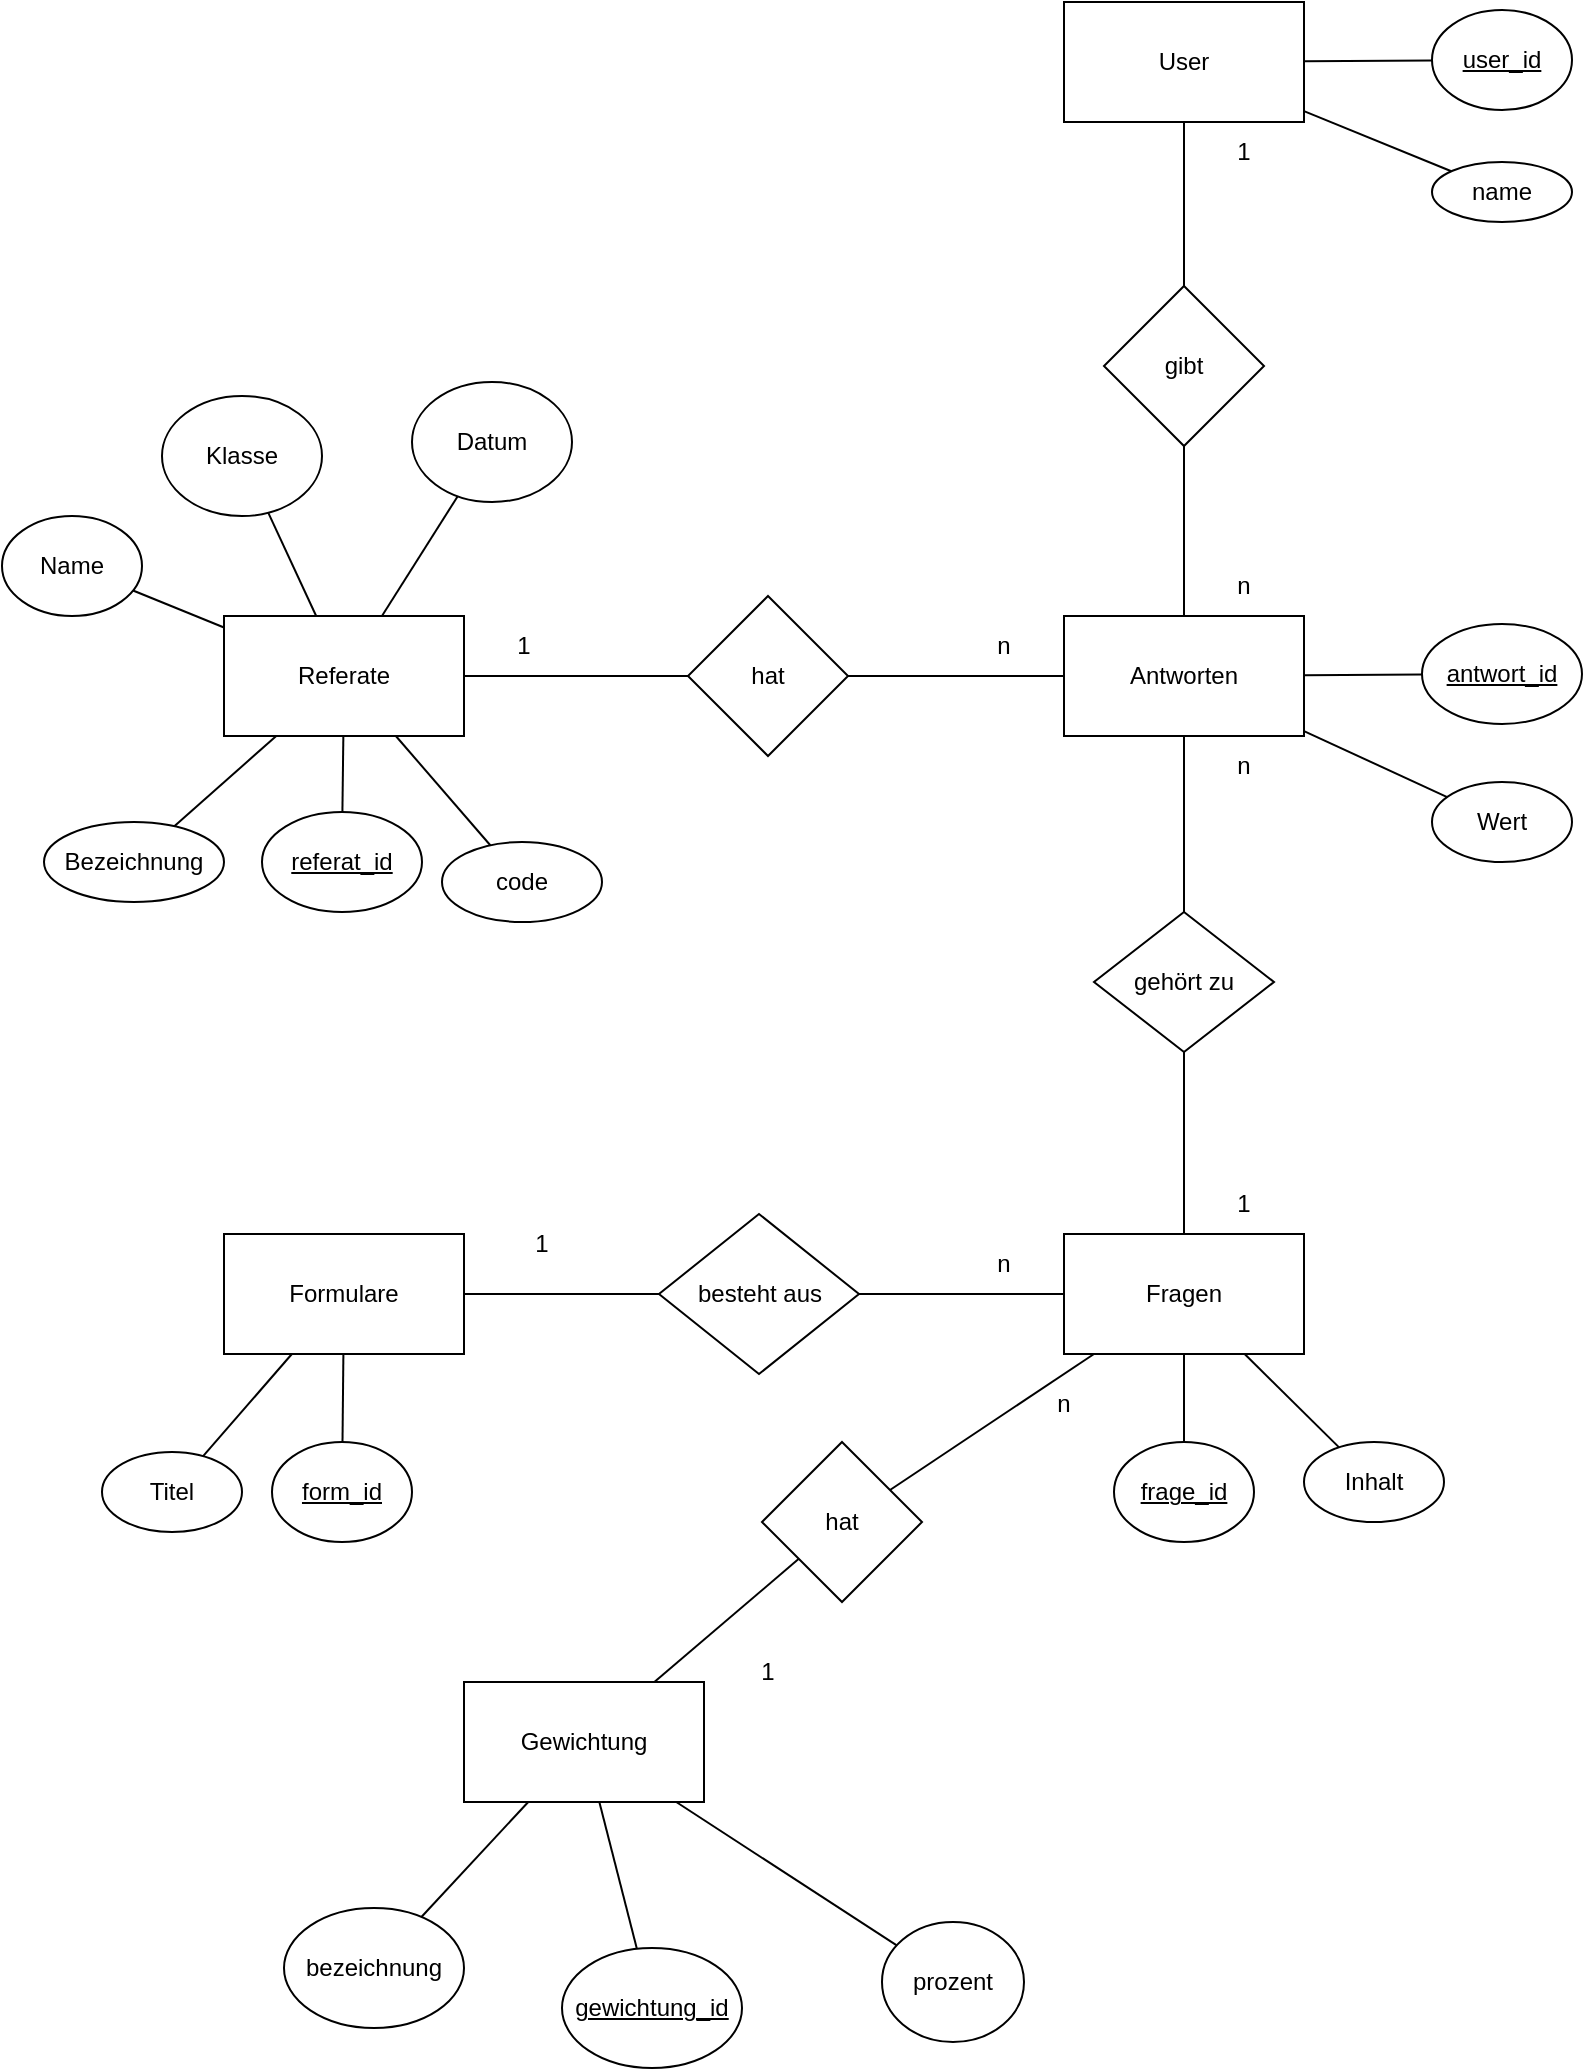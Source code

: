 <mxfile version="20.3.0" type="device"><diagram id="C5RBs43oDa-KdzZeNtuy" name="Page-1"><mxGraphModel dx="946" dy="672" grid="1" gridSize="10" guides="1" tooltips="1" connect="1" arrows="1" fold="1" page="1" pageScale="1" pageWidth="827" pageHeight="1169" math="0" shadow="0"><root><mxCell id="WIyWlLk6GJQsqaUBKTNV-0"/><mxCell id="WIyWlLk6GJQsqaUBKTNV-1" parent="WIyWlLk6GJQsqaUBKTNV-0"/><mxCell id="B7AB8cTv4dYOKXibvUd8-3" value="Referate" style="rounded=0;whiteSpace=wrap;html=1;" parent="WIyWlLk6GJQsqaUBKTNV-1" vertex="1"><mxGeometry x="141" y="317" width="120" height="60" as="geometry"/></mxCell><mxCell id="B7AB8cTv4dYOKXibvUd8-6" value="Antworten" style="rounded=0;whiteSpace=wrap;html=1;" parent="WIyWlLk6GJQsqaUBKTNV-1" vertex="1"><mxGeometry x="561" y="317" width="120" height="60" as="geometry"/></mxCell><mxCell id="B7AB8cTv4dYOKXibvUd8-8" value="Formulare" style="rounded=0;whiteSpace=wrap;html=1;" parent="WIyWlLk6GJQsqaUBKTNV-1" vertex="1"><mxGeometry x="141" y="626" width="120" height="60" as="geometry"/></mxCell><mxCell id="B7AB8cTv4dYOKXibvUd8-9" value="Fragen" style="rounded=0;whiteSpace=wrap;html=1;" parent="WIyWlLk6GJQsqaUBKTNV-1" vertex="1"><mxGeometry x="561" y="626" width="120" height="60" as="geometry"/></mxCell><mxCell id="B7AB8cTv4dYOKXibvUd8-10" value="besteht aus" style="rhombus;whiteSpace=wrap;html=1;" parent="WIyWlLk6GJQsqaUBKTNV-1" vertex="1"><mxGeometry x="358.5" y="616" width="100" height="80" as="geometry"/></mxCell><mxCell id="B7AB8cTv4dYOKXibvUd8-11" value="" style="endArrow=none;html=1;rounded=0;" parent="WIyWlLk6GJQsqaUBKTNV-1" source="B7AB8cTv4dYOKXibvUd8-8" target="B7AB8cTv4dYOKXibvUd8-10" edge="1"><mxGeometry width="50" height="50" relative="1" as="geometry"><mxPoint x="390" y="566" as="sourcePoint"/><mxPoint x="440" y="516" as="targetPoint"/></mxGeometry></mxCell><mxCell id="B7AB8cTv4dYOKXibvUd8-12" value="" style="endArrow=none;html=1;rounded=0;" parent="WIyWlLk6GJQsqaUBKTNV-1" source="B7AB8cTv4dYOKXibvUd8-10" target="B7AB8cTv4dYOKXibvUd8-9" edge="1"><mxGeometry width="50" height="50" relative="1" as="geometry"><mxPoint x="390" y="566" as="sourcePoint"/><mxPoint x="440" y="516" as="targetPoint"/></mxGeometry></mxCell><mxCell id="B7AB8cTv4dYOKXibvUd8-13" value="gehört zu" style="rhombus;whiteSpace=wrap;html=1;" parent="WIyWlLk6GJQsqaUBKTNV-1" vertex="1"><mxGeometry x="576" y="465" width="90" height="70" as="geometry"/></mxCell><mxCell id="B7AB8cTv4dYOKXibvUd8-14" value="" style="endArrow=none;html=1;rounded=0;" parent="WIyWlLk6GJQsqaUBKTNV-1" source="B7AB8cTv4dYOKXibvUd8-13" target="B7AB8cTv4dYOKXibvUd8-6" edge="1"><mxGeometry width="50" height="50" relative="1" as="geometry"><mxPoint x="390" y="477" as="sourcePoint"/><mxPoint x="440" y="427" as="targetPoint"/></mxGeometry></mxCell><mxCell id="B7AB8cTv4dYOKXibvUd8-15" value="" style="endArrow=none;html=1;rounded=0;" parent="WIyWlLk6GJQsqaUBKTNV-1" source="B7AB8cTv4dYOKXibvUd8-13" target="B7AB8cTv4dYOKXibvUd8-9" edge="1"><mxGeometry width="50" height="50" relative="1" as="geometry"><mxPoint x="390" y="477" as="sourcePoint"/><mxPoint x="440" y="427" as="targetPoint"/></mxGeometry></mxCell><mxCell id="B7AB8cTv4dYOKXibvUd8-16" value="hat" style="rhombus;whiteSpace=wrap;html=1;" parent="WIyWlLk6GJQsqaUBKTNV-1" vertex="1"><mxGeometry x="373" y="307" width="80" height="80" as="geometry"/></mxCell><mxCell id="B7AB8cTv4dYOKXibvUd8-17" value="" style="endArrow=none;html=1;rounded=0;" parent="WIyWlLk6GJQsqaUBKTNV-1" source="B7AB8cTv4dYOKXibvUd8-16" target="B7AB8cTv4dYOKXibvUd8-6" edge="1"><mxGeometry width="50" height="50" relative="1" as="geometry"><mxPoint x="390" y="477" as="sourcePoint"/><mxPoint x="440" y="427" as="targetPoint"/></mxGeometry></mxCell><mxCell id="B7AB8cTv4dYOKXibvUd8-18" value="" style="endArrow=none;html=1;rounded=0;" parent="WIyWlLk6GJQsqaUBKTNV-1" source="B7AB8cTv4dYOKXibvUd8-3" target="B7AB8cTv4dYOKXibvUd8-16" edge="1"><mxGeometry width="50" height="50" relative="1" as="geometry"><mxPoint x="390" y="477" as="sourcePoint"/><mxPoint x="440" y="427" as="targetPoint"/></mxGeometry></mxCell><mxCell id="B7AB8cTv4dYOKXibvUd8-19" value="User" style="rounded=0;whiteSpace=wrap;html=1;" parent="WIyWlLk6GJQsqaUBKTNV-1" vertex="1"><mxGeometry x="561" y="10" width="120" height="60" as="geometry"/></mxCell><mxCell id="B7AB8cTv4dYOKXibvUd8-20" value="gibt" style="rhombus;whiteSpace=wrap;html=1;" parent="WIyWlLk6GJQsqaUBKTNV-1" vertex="1"><mxGeometry x="581" y="152" width="80" height="80" as="geometry"/></mxCell><mxCell id="B7AB8cTv4dYOKXibvUd8-21" value="" style="endArrow=none;html=1;rounded=0;" parent="WIyWlLk6GJQsqaUBKTNV-1" source="B7AB8cTv4dYOKXibvUd8-20" target="B7AB8cTv4dYOKXibvUd8-19" edge="1"><mxGeometry width="50" height="50" relative="1" as="geometry"><mxPoint x="390" y="457" as="sourcePoint"/><mxPoint x="440" y="407" as="targetPoint"/></mxGeometry></mxCell><mxCell id="B7AB8cTv4dYOKXibvUd8-22" value="" style="endArrow=none;html=1;rounded=0;" parent="WIyWlLk6GJQsqaUBKTNV-1" source="B7AB8cTv4dYOKXibvUd8-6" target="B7AB8cTv4dYOKXibvUd8-20" edge="1"><mxGeometry width="50" height="50" relative="1" as="geometry"><mxPoint x="390" y="387" as="sourcePoint"/><mxPoint x="440" y="337" as="targetPoint"/></mxGeometry></mxCell><mxCell id="B7AB8cTv4dYOKXibvUd8-23" value="1" style="text;html=1;strokeColor=none;fillColor=none;align=center;verticalAlign=middle;whiteSpace=wrap;rounded=0;" parent="WIyWlLk6GJQsqaUBKTNV-1" vertex="1"><mxGeometry x="270" y="616" width="60" height="30" as="geometry"/></mxCell><mxCell id="B7AB8cTv4dYOKXibvUd8-24" value="n" style="text;html=1;strokeColor=none;fillColor=none;align=center;verticalAlign=middle;whiteSpace=wrap;rounded=0;" parent="WIyWlLk6GJQsqaUBKTNV-1" vertex="1"><mxGeometry x="501" y="626" width="60" height="30" as="geometry"/></mxCell><mxCell id="B7AB8cTv4dYOKXibvUd8-25" value="1" style="text;html=1;strokeColor=none;fillColor=none;align=center;verticalAlign=middle;whiteSpace=wrap;rounded=0;" parent="WIyWlLk6GJQsqaUBKTNV-1" vertex="1"><mxGeometry x="621" y="596" width="60" height="30" as="geometry"/></mxCell><mxCell id="B7AB8cTv4dYOKXibvUd8-26" value="n" style="text;html=1;strokeColor=none;fillColor=none;align=center;verticalAlign=middle;whiteSpace=wrap;rounded=0;" parent="WIyWlLk6GJQsqaUBKTNV-1" vertex="1"><mxGeometry x="621" y="377" width="60" height="30" as="geometry"/></mxCell><mxCell id="B7AB8cTv4dYOKXibvUd8-27" value="1" style="text;html=1;strokeColor=none;fillColor=none;align=center;verticalAlign=middle;whiteSpace=wrap;rounded=0;" parent="WIyWlLk6GJQsqaUBKTNV-1" vertex="1"><mxGeometry x="261" y="317" width="60" height="30" as="geometry"/></mxCell><mxCell id="B7AB8cTv4dYOKXibvUd8-28" value="n" style="text;html=1;strokeColor=none;fillColor=none;align=center;verticalAlign=middle;whiteSpace=wrap;rounded=0;" parent="WIyWlLk6GJQsqaUBKTNV-1" vertex="1"><mxGeometry x="501" y="317" width="60" height="30" as="geometry"/></mxCell><mxCell id="B7AB8cTv4dYOKXibvUd8-29" value="1" style="text;html=1;strokeColor=none;fillColor=none;align=center;verticalAlign=middle;whiteSpace=wrap;rounded=0;" parent="WIyWlLk6GJQsqaUBKTNV-1" vertex="1"><mxGeometry x="621" y="70" width="60" height="30" as="geometry"/></mxCell><mxCell id="B7AB8cTv4dYOKXibvUd8-30" value="n" style="text;html=1;strokeColor=none;fillColor=none;align=center;verticalAlign=middle;whiteSpace=wrap;rounded=0;" parent="WIyWlLk6GJQsqaUBKTNV-1" vertex="1"><mxGeometry x="621" y="287" width="60" height="30" as="geometry"/></mxCell><mxCell id="B7AB8cTv4dYOKXibvUd8-31" value="&lt;u&gt;form_id&lt;/u&gt;" style="ellipse;whiteSpace=wrap;html=1;" parent="WIyWlLk6GJQsqaUBKTNV-1" vertex="1"><mxGeometry x="165" y="730" width="70" height="50" as="geometry"/></mxCell><mxCell id="B7AB8cTv4dYOKXibvUd8-33" value="&lt;u&gt;frage_id&lt;/u&gt;" style="ellipse;whiteSpace=wrap;html=1;" parent="WIyWlLk6GJQsqaUBKTNV-1" vertex="1"><mxGeometry x="586" y="730" width="70" height="50" as="geometry"/></mxCell><mxCell id="B7AB8cTv4dYOKXibvUd8-34" value="&lt;u&gt;antwort_id&lt;/u&gt;" style="ellipse;whiteSpace=wrap;html=1;" parent="WIyWlLk6GJQsqaUBKTNV-1" vertex="1"><mxGeometry x="740" y="321" width="80" height="50" as="geometry"/></mxCell><mxCell id="B7AB8cTv4dYOKXibvUd8-35" value="&lt;u&gt;referat_id&lt;/u&gt;" style="ellipse;whiteSpace=wrap;html=1;" parent="WIyWlLk6GJQsqaUBKTNV-1" vertex="1"><mxGeometry x="160" y="415" width="80" height="50" as="geometry"/></mxCell><mxCell id="B7AB8cTv4dYOKXibvUd8-36" value="&lt;u&gt;user_id&lt;/u&gt;" style="ellipse;whiteSpace=wrap;html=1;" parent="WIyWlLk6GJQsqaUBKTNV-1" vertex="1"><mxGeometry x="745" y="14" width="70" height="50" as="geometry"/></mxCell><mxCell id="B7AB8cTv4dYOKXibvUd8-37" value="" style="endArrow=none;html=1;rounded=0;" parent="WIyWlLk6GJQsqaUBKTNV-1" source="B7AB8cTv4dYOKXibvUd8-35" target="B7AB8cTv4dYOKXibvUd8-3" edge="1"><mxGeometry width="50" height="50" relative="1" as="geometry"><mxPoint x="420" y="520" as="sourcePoint"/><mxPoint x="470" y="470" as="targetPoint"/></mxGeometry></mxCell><mxCell id="B7AB8cTv4dYOKXibvUd8-38" value="" style="endArrow=none;html=1;rounded=0;" parent="WIyWlLk6GJQsqaUBKTNV-1" source="B7AB8cTv4dYOKXibvUd8-6" target="B7AB8cTv4dYOKXibvUd8-34" edge="1"><mxGeometry width="50" height="50" relative="1" as="geometry"><mxPoint x="500" y="470" as="sourcePoint"/><mxPoint x="470" y="470" as="targetPoint"/></mxGeometry></mxCell><mxCell id="B7AB8cTv4dYOKXibvUd8-39" value="" style="endArrow=none;html=1;rounded=0;" parent="WIyWlLk6GJQsqaUBKTNV-1" source="B7AB8cTv4dYOKXibvUd8-33" target="B7AB8cTv4dYOKXibvUd8-9" edge="1"><mxGeometry width="50" height="50" relative="1" as="geometry"><mxPoint x="420" y="520" as="sourcePoint"/><mxPoint x="470" y="470" as="targetPoint"/></mxGeometry></mxCell><mxCell id="B7AB8cTv4dYOKXibvUd8-40" value="" style="endArrow=none;html=1;rounded=0;" parent="WIyWlLk6GJQsqaUBKTNV-1" source="B7AB8cTv4dYOKXibvUd8-8" target="B7AB8cTv4dYOKXibvUd8-31" edge="1"><mxGeometry width="50" height="50" relative="1" as="geometry"><mxPoint x="420" y="520" as="sourcePoint"/><mxPoint x="470" y="470" as="targetPoint"/></mxGeometry></mxCell><mxCell id="B7AB8cTv4dYOKXibvUd8-41" value="" style="endArrow=none;html=1;rounded=0;" parent="WIyWlLk6GJQsqaUBKTNV-1" source="B7AB8cTv4dYOKXibvUd8-19" target="B7AB8cTv4dYOKXibvUd8-36" edge="1"><mxGeometry width="50" height="50" relative="1" as="geometry"><mxPoint x="420" y="220" as="sourcePoint"/><mxPoint x="470" y="170" as="targetPoint"/></mxGeometry></mxCell><mxCell id="B7AB8cTv4dYOKXibvUd8-42" value="Bezeichnung" style="ellipse;whiteSpace=wrap;html=1;" parent="WIyWlLk6GJQsqaUBKTNV-1" vertex="1"><mxGeometry x="51" y="420" width="90" height="40" as="geometry"/></mxCell><mxCell id="B7AB8cTv4dYOKXibvUd8-44" value="" style="endArrow=none;html=1;rounded=0;" parent="WIyWlLk6GJQsqaUBKTNV-1" source="B7AB8cTv4dYOKXibvUd8-42" target="B7AB8cTv4dYOKXibvUd8-3" edge="1"><mxGeometry width="50" height="50" relative="1" as="geometry"><mxPoint x="350" y="470" as="sourcePoint"/><mxPoint x="400" y="420" as="targetPoint"/></mxGeometry></mxCell><mxCell id="B7AB8cTv4dYOKXibvUd8-45" value="Wert" style="ellipse;whiteSpace=wrap;html=1;" parent="WIyWlLk6GJQsqaUBKTNV-1" vertex="1"><mxGeometry x="745" y="400" width="70" height="40" as="geometry"/></mxCell><mxCell id="B7AB8cTv4dYOKXibvUd8-46" value="" style="endArrow=none;html=1;rounded=0;" parent="WIyWlLk6GJQsqaUBKTNV-1" source="B7AB8cTv4dYOKXibvUd8-45" target="B7AB8cTv4dYOKXibvUd8-6" edge="1"><mxGeometry width="50" height="50" relative="1" as="geometry"><mxPoint x="430" y="570" as="sourcePoint"/><mxPoint x="480" y="520" as="targetPoint"/></mxGeometry></mxCell><mxCell id="B7AB8cTv4dYOKXibvUd8-47" value="Inhalt" style="ellipse;whiteSpace=wrap;html=1;" parent="WIyWlLk6GJQsqaUBKTNV-1" vertex="1"><mxGeometry x="681" y="730" width="70" height="40" as="geometry"/></mxCell><mxCell id="B7AB8cTv4dYOKXibvUd8-48" value="" style="endArrow=none;html=1;rounded=0;" parent="WIyWlLk6GJQsqaUBKTNV-1" source="B7AB8cTv4dYOKXibvUd8-47" target="B7AB8cTv4dYOKXibvUd8-9" edge="1"><mxGeometry width="50" height="50" relative="1" as="geometry"><mxPoint x="430" y="620" as="sourcePoint"/><mxPoint x="480" y="570" as="targetPoint"/></mxGeometry></mxCell><mxCell id="B7AB8cTv4dYOKXibvUd8-49" value="Titel" style="ellipse;whiteSpace=wrap;html=1;" parent="WIyWlLk6GJQsqaUBKTNV-1" vertex="1"><mxGeometry x="80" y="735" width="70" height="40" as="geometry"/></mxCell><mxCell id="B7AB8cTv4dYOKXibvUd8-50" value="" style="endArrow=none;html=1;rounded=0;" parent="WIyWlLk6GJQsqaUBKTNV-1" source="B7AB8cTv4dYOKXibvUd8-8" target="B7AB8cTv4dYOKXibvUd8-49" edge="1"><mxGeometry width="50" height="50" relative="1" as="geometry"><mxPoint x="380" y="660" as="sourcePoint"/><mxPoint x="430" y="610" as="targetPoint"/></mxGeometry></mxCell><mxCell id="B7AB8cTv4dYOKXibvUd8-51" value="name" style="ellipse;whiteSpace=wrap;html=1;" parent="WIyWlLk6GJQsqaUBKTNV-1" vertex="1"><mxGeometry x="745" y="90" width="70" height="30" as="geometry"/></mxCell><mxCell id="B7AB8cTv4dYOKXibvUd8-52" value="" style="endArrow=none;html=1;rounded=0;" parent="WIyWlLk6GJQsqaUBKTNV-1" source="B7AB8cTv4dYOKXibvUd8-19" target="B7AB8cTv4dYOKXibvUd8-51" edge="1"><mxGeometry width="50" height="50" relative="1" as="geometry"><mxPoint x="460" y="340" as="sourcePoint"/><mxPoint x="510" y="290" as="targetPoint"/></mxGeometry></mxCell><mxCell id="hFQalj9SKhbCVw3SlyOd-0" value="Name" style="ellipse;whiteSpace=wrap;html=1;" parent="WIyWlLk6GJQsqaUBKTNV-1" vertex="1"><mxGeometry x="30" y="267" width="70" height="50" as="geometry"/></mxCell><mxCell id="hFQalj9SKhbCVw3SlyOd-1" value="Klasse" style="ellipse;whiteSpace=wrap;html=1;" parent="WIyWlLk6GJQsqaUBKTNV-1" vertex="1"><mxGeometry x="110" y="207" width="80" height="60" as="geometry"/></mxCell><mxCell id="hFQalj9SKhbCVw3SlyOd-2" value="Datum" style="ellipse;whiteSpace=wrap;html=1;" parent="WIyWlLk6GJQsqaUBKTNV-1" vertex="1"><mxGeometry x="235" y="200" width="80" height="60" as="geometry"/></mxCell><mxCell id="hFQalj9SKhbCVw3SlyOd-3" value="" style="endArrow=none;html=1;rounded=0;" parent="WIyWlLk6GJQsqaUBKTNV-1" source="hFQalj9SKhbCVw3SlyOd-0" target="B7AB8cTv4dYOKXibvUd8-3" edge="1"><mxGeometry width="50" height="50" relative="1" as="geometry"><mxPoint x="420" y="320" as="sourcePoint"/><mxPoint x="470" y="270" as="targetPoint"/></mxGeometry></mxCell><mxCell id="hFQalj9SKhbCVw3SlyOd-4" value="" style="endArrow=none;html=1;rounded=0;" parent="WIyWlLk6GJQsqaUBKTNV-1" source="hFQalj9SKhbCVw3SlyOd-1" target="B7AB8cTv4dYOKXibvUd8-3" edge="1"><mxGeometry width="50" height="50" relative="1" as="geometry"><mxPoint x="420" y="320" as="sourcePoint"/><mxPoint x="470" y="270" as="targetPoint"/></mxGeometry></mxCell><mxCell id="hFQalj9SKhbCVw3SlyOd-5" value="" style="endArrow=none;html=1;rounded=0;" parent="WIyWlLk6GJQsqaUBKTNV-1" source="hFQalj9SKhbCVw3SlyOd-2" target="B7AB8cTv4dYOKXibvUd8-3" edge="1"><mxGeometry width="50" height="50" relative="1" as="geometry"><mxPoint x="420" y="320" as="sourcePoint"/><mxPoint x="470" y="270" as="targetPoint"/></mxGeometry></mxCell><mxCell id="hFQalj9SKhbCVw3SlyOd-6" value="code" style="ellipse;whiteSpace=wrap;html=1;" parent="WIyWlLk6GJQsqaUBKTNV-1" vertex="1"><mxGeometry x="250" y="430" width="80" height="40" as="geometry"/></mxCell><mxCell id="hFQalj9SKhbCVw3SlyOd-7" value="" style="endArrow=none;html=1;rounded=0;" parent="WIyWlLk6GJQsqaUBKTNV-1" source="hFQalj9SKhbCVw3SlyOd-6" target="B7AB8cTv4dYOKXibvUd8-3" edge="1"><mxGeometry width="50" height="50" relative="1" as="geometry"><mxPoint x="300" y="450" as="sourcePoint"/><mxPoint x="470" y="530" as="targetPoint"/></mxGeometry></mxCell><mxCell id="aHoi4grBrxaluQDGQRSD-0" value="Gewichtung" style="rounded=0;whiteSpace=wrap;html=1;" vertex="1" parent="WIyWlLk6GJQsqaUBKTNV-1"><mxGeometry x="261" y="850" width="120" height="60" as="geometry"/></mxCell><mxCell id="aHoi4grBrxaluQDGQRSD-1" value="&lt;u&gt;gewichtung_id&lt;/u&gt;" style="ellipse;whiteSpace=wrap;html=1;" vertex="1" parent="WIyWlLk6GJQsqaUBKTNV-1"><mxGeometry x="310" y="983" width="90" height="60" as="geometry"/></mxCell><mxCell id="aHoi4grBrxaluQDGQRSD-2" value="bezeichnung" style="ellipse;whiteSpace=wrap;html=1;" vertex="1" parent="WIyWlLk6GJQsqaUBKTNV-1"><mxGeometry x="171" y="963" width="90" height="60" as="geometry"/></mxCell><mxCell id="aHoi4grBrxaluQDGQRSD-3" value="prozent" style="ellipse;whiteSpace=wrap;html=1;" vertex="1" parent="WIyWlLk6GJQsqaUBKTNV-1"><mxGeometry x="470" y="970" width="71" height="60" as="geometry"/></mxCell><mxCell id="aHoi4grBrxaluQDGQRSD-4" value="" style="endArrow=none;html=1;rounded=0;" edge="1" parent="WIyWlLk6GJQsqaUBKTNV-1" source="aHoi4grBrxaluQDGQRSD-0" target="aHoi4grBrxaluQDGQRSD-2"><mxGeometry width="50" height="50" relative="1" as="geometry"><mxPoint x="390" y="770" as="sourcePoint"/><mxPoint x="440" y="720" as="targetPoint"/></mxGeometry></mxCell><mxCell id="aHoi4grBrxaluQDGQRSD-5" value="" style="endArrow=none;html=1;rounded=0;" edge="1" parent="WIyWlLk6GJQsqaUBKTNV-1" source="aHoi4grBrxaluQDGQRSD-0" target="aHoi4grBrxaluQDGQRSD-1"><mxGeometry width="50" height="50" relative="1" as="geometry"><mxPoint x="390" y="770" as="sourcePoint"/><mxPoint x="440" y="720" as="targetPoint"/></mxGeometry></mxCell><mxCell id="aHoi4grBrxaluQDGQRSD-7" value="" style="endArrow=none;html=1;rounded=0;" edge="1" parent="WIyWlLk6GJQsqaUBKTNV-1" source="aHoi4grBrxaluQDGQRSD-0" target="aHoi4grBrxaluQDGQRSD-3"><mxGeometry width="50" height="50" relative="1" as="geometry"><mxPoint x="390" y="770" as="sourcePoint"/><mxPoint x="440" y="720" as="targetPoint"/></mxGeometry></mxCell><mxCell id="aHoi4grBrxaluQDGQRSD-9" value="" style="endArrow=none;html=1;rounded=0;" edge="1" parent="WIyWlLk6GJQsqaUBKTNV-1" source="aHoi4grBrxaluQDGQRSD-0" target="aHoi4grBrxaluQDGQRSD-12"><mxGeometry width="50" height="50" relative="1" as="geometry"><mxPoint x="390" y="770" as="sourcePoint"/><mxPoint x="450" y="770" as="targetPoint"/></mxGeometry></mxCell><mxCell id="aHoi4grBrxaluQDGQRSD-10" value="n" style="text;html=1;strokeColor=none;fillColor=none;align=center;verticalAlign=middle;whiteSpace=wrap;rounded=0;" vertex="1" parent="WIyWlLk6GJQsqaUBKTNV-1"><mxGeometry x="531" y="696" width="60" height="30" as="geometry"/></mxCell><mxCell id="aHoi4grBrxaluQDGQRSD-11" value="1" style="text;html=1;strokeColor=none;fillColor=none;align=center;verticalAlign=middle;whiteSpace=wrap;rounded=0;" vertex="1" parent="WIyWlLk6GJQsqaUBKTNV-1"><mxGeometry x="383" y="830" width="60" height="30" as="geometry"/></mxCell><mxCell id="aHoi4grBrxaluQDGQRSD-12" value="hat" style="rhombus;whiteSpace=wrap;html=1;" vertex="1" parent="WIyWlLk6GJQsqaUBKTNV-1"><mxGeometry x="410" y="730" width="80" height="80" as="geometry"/></mxCell><mxCell id="aHoi4grBrxaluQDGQRSD-13" value="" style="endArrow=none;html=1;rounded=0;" edge="1" parent="WIyWlLk6GJQsqaUBKTNV-1" source="aHoi4grBrxaluQDGQRSD-12" target="B7AB8cTv4dYOKXibvUd8-9"><mxGeometry width="50" height="50" relative="1" as="geometry"><mxPoint x="390" y="870" as="sourcePoint"/><mxPoint x="440" y="820" as="targetPoint"/></mxGeometry></mxCell></root></mxGraphModel></diagram></mxfile>